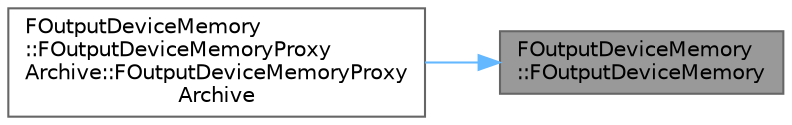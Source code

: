 digraph "FOutputDeviceMemory::FOutputDeviceMemory"
{
 // INTERACTIVE_SVG=YES
 // LATEX_PDF_SIZE
  bgcolor="transparent";
  edge [fontname=Helvetica,fontsize=10,labelfontname=Helvetica,labelfontsize=10];
  node [fontname=Helvetica,fontsize=10,shape=box,height=0.2,width=0.4];
  rankdir="RL";
  Node1 [id="Node000001",label="FOutputDeviceMemory\l::FOutputDeviceMemory",height=0.2,width=0.4,color="gray40", fillcolor="grey60", style="filled", fontcolor="black",tooltip="Constructor, initializing member variables."];
  Node1 -> Node2 [id="edge1_Node000001_Node000002",dir="back",color="steelblue1",style="solid",tooltip=" "];
  Node2 [id="Node000002",label="FOutputDeviceMemory\l::FOutputDeviceMemoryProxy\lArchive::FOutputDeviceMemoryProxy\lArchive",height=0.2,width=0.4,color="grey40", fillcolor="white", style="filled",URL="$d1/dd1/classFOutputDeviceMemory_1_1FOutputDeviceMemoryProxyArchive.html#a8523ab8bf970ad78fc1a32475995355b",tooltip=" "];
}
